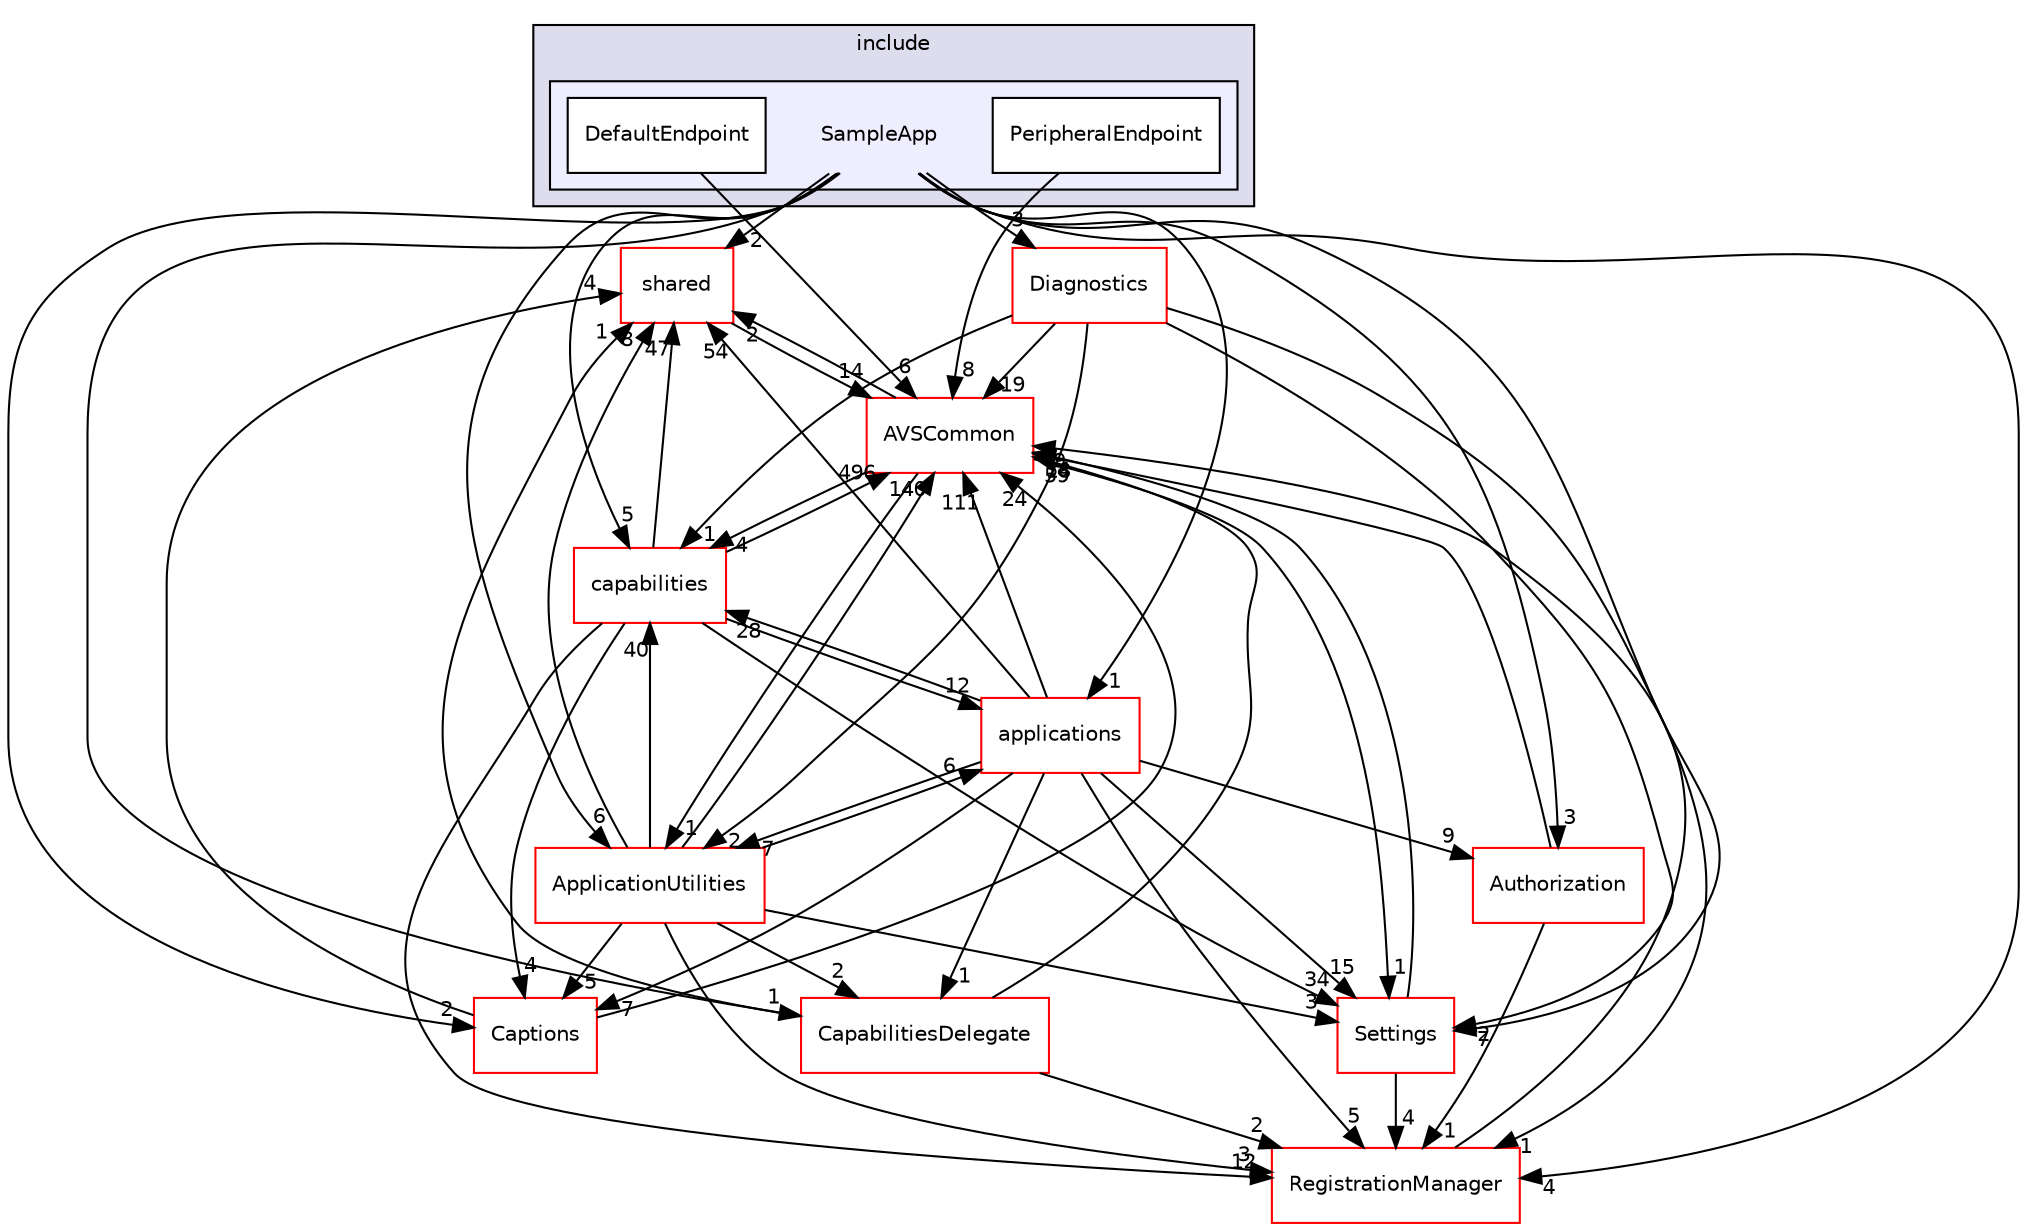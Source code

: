 digraph "/workplace/avs-device-sdk/SampleApp/include/SampleApp" {
  compound=true
  node [ fontsize="10", fontname="Helvetica"];
  edge [ labelfontsize="10", labelfontname="Helvetica"];
  subgraph clusterdir_db613c36c14f3946188c6043fb421073 {
    graph [ bgcolor="#ddddee", pencolor="black", label="include" fontname="Helvetica", fontsize="10", URL="dir_db613c36c14f3946188c6043fb421073.html"]
  subgraph clusterdir_830f5381c57e8a6474fdf7a7193759cc {
    graph [ bgcolor="#eeeeff", pencolor="black", label="" URL="dir_830f5381c57e8a6474fdf7a7193759cc.html"];
    dir_830f5381c57e8a6474fdf7a7193759cc [shape=plaintext label="SampleApp"];
    dir_496e1a317ec2a98f3d1fbdab06943a09 [shape=box label="DefaultEndpoint" color="black" fillcolor="white" style="filled" URL="dir_496e1a317ec2a98f3d1fbdab06943a09.html"];
    dir_5114f5bd76da1ef248c2d1bf87127c13 [shape=box label="PeripheralEndpoint" color="black" fillcolor="white" style="filled" URL="dir_5114f5bd76da1ef248c2d1bf87127c13.html"];
  }
  }
  dir_9982052f7ce695d12571567315b2fafa [shape=box label="shared" fillcolor="white" style="filled" color="red" URL="dir_9982052f7ce695d12571567315b2fafa.html"];
  dir_748b5abbb33df61eda67007924a1a0cb [shape=box label="ApplicationUtilities" fillcolor="white" style="filled" color="red" URL="dir_748b5abbb33df61eda67007924a1a0cb.html"];
  dir_335e938d2c12c5a13717c0a8a9316e75 [shape=box label="Diagnostics" fillcolor="white" style="filled" color="red" URL="dir_335e938d2c12c5a13717c0a8a9316e75.html"];
  dir_a6e4fee11f07c3b70486e88fe92cbbdc [shape=box label="applications" fillcolor="white" style="filled" color="red" URL="dir_a6e4fee11f07c3b70486e88fe92cbbdc.html"];
  dir_de0e77330fd0ab33359e90b501923c8e [shape=box label="Captions" fillcolor="white" style="filled" color="red" URL="dir_de0e77330fd0ab33359e90b501923c8e.html"];
  dir_cb95416188067ed3b93365313f46b1cf [shape=box label="Authorization" fillcolor="white" style="filled" color="red" URL="dir_cb95416188067ed3b93365313f46b1cf.html"];
  dir_8ae0dd75af039a94f4269584fb8eef13 [shape=box label="Settings" fillcolor="white" style="filled" color="red" URL="dir_8ae0dd75af039a94f4269584fb8eef13.html"];
  dir_13e65effb2bde530b17b3d5eefcd0266 [shape=box label="AVSCommon" fillcolor="white" style="filled" color="red" URL="dir_13e65effb2bde530b17b3d5eefcd0266.html"];
  dir_b14333b5607b47fe7356eaa790107bd3 [shape=box label="RegistrationManager" fillcolor="white" style="filled" color="red" URL="dir_b14333b5607b47fe7356eaa790107bd3.html"];
  dir_55f1e16e469d547c636a522dac21b8a1 [shape=box label="capabilities" fillcolor="white" style="filled" color="red" URL="dir_55f1e16e469d547c636a522dac21b8a1.html"];
  dir_924a657fe36215a0159270de1b610651 [shape=box label="CapabilitiesDelegate" fillcolor="white" style="filled" color="red" URL="dir_924a657fe36215a0159270de1b610651.html"];
  dir_9982052f7ce695d12571567315b2fafa->dir_13e65effb2bde530b17b3d5eefcd0266 [headlabel="14", labeldistance=1.5 headhref="dir_000549_000017.html"];
  dir_830f5381c57e8a6474fdf7a7193759cc->dir_9982052f7ce695d12571567315b2fafa [headlabel="2", labeldistance=1.5 headhref="dir_000103_000549.html"];
  dir_830f5381c57e8a6474fdf7a7193759cc->dir_748b5abbb33df61eda67007924a1a0cb [headlabel="6", labeldistance=1.5 headhref="dir_000103_000097.html"];
  dir_830f5381c57e8a6474fdf7a7193759cc->dir_335e938d2c12c5a13717c0a8a9316e75 [headlabel="3", labeldistance=1.5 headhref="dir_000103_000450.html"];
  dir_830f5381c57e8a6474fdf7a7193759cc->dir_a6e4fee11f07c3b70486e88fe92cbbdc [headlabel="1", labeldistance=1.5 headhref="dir_000103_000028.html"];
  dir_830f5381c57e8a6474fdf7a7193759cc->dir_de0e77330fd0ab33359e90b501923c8e [headlabel="2", labeldistance=1.5 headhref="dir_000103_000400.html"];
  dir_830f5381c57e8a6474fdf7a7193759cc->dir_cb95416188067ed3b93365313f46b1cf [headlabel="3", labeldistance=1.5 headhref="dir_000103_000529.html"];
  dir_830f5381c57e8a6474fdf7a7193759cc->dir_8ae0dd75af039a94f4269584fb8eef13 [headlabel="7", labeldistance=1.5 headhref="dir_000103_000539.html"];
  dir_830f5381c57e8a6474fdf7a7193759cc->dir_b14333b5607b47fe7356eaa790107bd3 [headlabel="4", labeldistance=1.5 headhref="dir_000103_000524.html"];
  dir_830f5381c57e8a6474fdf7a7193759cc->dir_55f1e16e469d547c636a522dac21b8a1 [headlabel="5", labeldistance=1.5 headhref="dir_000103_000133.html"];
  dir_830f5381c57e8a6474fdf7a7193759cc->dir_924a657fe36215a0159270de1b610651 [headlabel="1", labeldistance=1.5 headhref="dir_000103_000009.html"];
  dir_748b5abbb33df61eda67007924a1a0cb->dir_9982052f7ce695d12571567315b2fafa [headlabel="8", labeldistance=1.5 headhref="dir_000097_000549.html"];
  dir_748b5abbb33df61eda67007924a1a0cb->dir_a6e4fee11f07c3b70486e88fe92cbbdc [headlabel="6", labeldistance=1.5 headhref="dir_000097_000028.html"];
  dir_748b5abbb33df61eda67007924a1a0cb->dir_de0e77330fd0ab33359e90b501923c8e [headlabel="5", labeldistance=1.5 headhref="dir_000097_000400.html"];
  dir_748b5abbb33df61eda67007924a1a0cb->dir_8ae0dd75af039a94f4269584fb8eef13 [headlabel="3", labeldistance=1.5 headhref="dir_000097_000539.html"];
  dir_748b5abbb33df61eda67007924a1a0cb->dir_13e65effb2bde530b17b3d5eefcd0266 [headlabel="140", labeldistance=1.5 headhref="dir_000097_000017.html"];
  dir_748b5abbb33df61eda67007924a1a0cb->dir_b14333b5607b47fe7356eaa790107bd3 [headlabel="3", labeldistance=1.5 headhref="dir_000097_000524.html"];
  dir_748b5abbb33df61eda67007924a1a0cb->dir_55f1e16e469d547c636a522dac21b8a1 [headlabel="40", labeldistance=1.5 headhref="dir_000097_000133.html"];
  dir_748b5abbb33df61eda67007924a1a0cb->dir_924a657fe36215a0159270de1b610651 [headlabel="2", labeldistance=1.5 headhref="dir_000097_000009.html"];
  dir_335e938d2c12c5a13717c0a8a9316e75->dir_748b5abbb33df61eda67007924a1a0cb [headlabel="2", labeldistance=1.5 headhref="dir_000450_000097.html"];
  dir_335e938d2c12c5a13717c0a8a9316e75->dir_8ae0dd75af039a94f4269584fb8eef13 [headlabel="2", labeldistance=1.5 headhref="dir_000450_000539.html"];
  dir_335e938d2c12c5a13717c0a8a9316e75->dir_13e65effb2bde530b17b3d5eefcd0266 [headlabel="19", labeldistance=1.5 headhref="dir_000450_000017.html"];
  dir_335e938d2c12c5a13717c0a8a9316e75->dir_b14333b5607b47fe7356eaa790107bd3 [headlabel="1", labeldistance=1.5 headhref="dir_000450_000524.html"];
  dir_335e938d2c12c5a13717c0a8a9316e75->dir_55f1e16e469d547c636a522dac21b8a1 [headlabel="1", labeldistance=1.5 headhref="dir_000450_000133.html"];
  dir_a6e4fee11f07c3b70486e88fe92cbbdc->dir_9982052f7ce695d12571567315b2fafa [headlabel="54", labeldistance=1.5 headhref="dir_000028_000549.html"];
  dir_a6e4fee11f07c3b70486e88fe92cbbdc->dir_748b5abbb33df61eda67007924a1a0cb [headlabel="7", labeldistance=1.5 headhref="dir_000028_000097.html"];
  dir_a6e4fee11f07c3b70486e88fe92cbbdc->dir_de0e77330fd0ab33359e90b501923c8e [headlabel="7", labeldistance=1.5 headhref="dir_000028_000400.html"];
  dir_a6e4fee11f07c3b70486e88fe92cbbdc->dir_cb95416188067ed3b93365313f46b1cf [headlabel="9", labeldistance=1.5 headhref="dir_000028_000529.html"];
  dir_a6e4fee11f07c3b70486e88fe92cbbdc->dir_8ae0dd75af039a94f4269584fb8eef13 [headlabel="15", labeldistance=1.5 headhref="dir_000028_000539.html"];
  dir_a6e4fee11f07c3b70486e88fe92cbbdc->dir_13e65effb2bde530b17b3d5eefcd0266 [headlabel="111", labeldistance=1.5 headhref="dir_000028_000017.html"];
  dir_a6e4fee11f07c3b70486e88fe92cbbdc->dir_b14333b5607b47fe7356eaa790107bd3 [headlabel="5", labeldistance=1.5 headhref="dir_000028_000524.html"];
  dir_a6e4fee11f07c3b70486e88fe92cbbdc->dir_55f1e16e469d547c636a522dac21b8a1 [headlabel="28", labeldistance=1.5 headhref="dir_000028_000133.html"];
  dir_a6e4fee11f07c3b70486e88fe92cbbdc->dir_924a657fe36215a0159270de1b610651 [headlabel="1", labeldistance=1.5 headhref="dir_000028_000009.html"];
  dir_5114f5bd76da1ef248c2d1bf87127c13->dir_13e65effb2bde530b17b3d5eefcd0266 [headlabel="8", labeldistance=1.5 headhref="dir_000535_000017.html"];
  dir_496e1a317ec2a98f3d1fbdab06943a09->dir_13e65effb2bde530b17b3d5eefcd0266 [headlabel="6", labeldistance=1.5 headhref="dir_000534_000017.html"];
  dir_de0e77330fd0ab33359e90b501923c8e->dir_9982052f7ce695d12571567315b2fafa [headlabel="4", labeldistance=1.5 headhref="dir_000400_000549.html"];
  dir_de0e77330fd0ab33359e90b501923c8e->dir_13e65effb2bde530b17b3d5eefcd0266 [headlabel="24", labeldistance=1.5 headhref="dir_000400_000017.html"];
  dir_cb95416188067ed3b93365313f46b1cf->dir_13e65effb2bde530b17b3d5eefcd0266 [headlabel="18", labeldistance=1.5 headhref="dir_000529_000017.html"];
  dir_cb95416188067ed3b93365313f46b1cf->dir_b14333b5607b47fe7356eaa790107bd3 [headlabel="1", labeldistance=1.5 headhref="dir_000529_000524.html"];
  dir_8ae0dd75af039a94f4269584fb8eef13->dir_13e65effb2bde530b17b3d5eefcd0266 [headlabel="54", labeldistance=1.5 headhref="dir_000539_000017.html"];
  dir_8ae0dd75af039a94f4269584fb8eef13->dir_b14333b5607b47fe7356eaa790107bd3 [headlabel="4", labeldistance=1.5 headhref="dir_000539_000524.html"];
  dir_13e65effb2bde530b17b3d5eefcd0266->dir_9982052f7ce695d12571567315b2fafa [headlabel="2", labeldistance=1.5 headhref="dir_000017_000549.html"];
  dir_13e65effb2bde530b17b3d5eefcd0266->dir_748b5abbb33df61eda67007924a1a0cb [headlabel="1", labeldistance=1.5 headhref="dir_000017_000097.html"];
  dir_13e65effb2bde530b17b3d5eefcd0266->dir_8ae0dd75af039a94f4269584fb8eef13 [headlabel="1", labeldistance=1.5 headhref="dir_000017_000539.html"];
  dir_13e65effb2bde530b17b3d5eefcd0266->dir_55f1e16e469d547c636a522dac21b8a1 [headlabel="4", labeldistance=1.5 headhref="dir_000017_000133.html"];
  dir_b14333b5607b47fe7356eaa790107bd3->dir_13e65effb2bde530b17b3d5eefcd0266 [headlabel="9", labeldistance=1.5 headhref="dir_000524_000017.html"];
  dir_55f1e16e469d547c636a522dac21b8a1->dir_9982052f7ce695d12571567315b2fafa [headlabel="47", labeldistance=1.5 headhref="dir_000133_000549.html"];
  dir_55f1e16e469d547c636a522dac21b8a1->dir_a6e4fee11f07c3b70486e88fe92cbbdc [headlabel="12", labeldistance=1.5 headhref="dir_000133_000028.html"];
  dir_55f1e16e469d547c636a522dac21b8a1->dir_de0e77330fd0ab33359e90b501923c8e [headlabel="4", labeldistance=1.5 headhref="dir_000133_000400.html"];
  dir_55f1e16e469d547c636a522dac21b8a1->dir_8ae0dd75af039a94f4269584fb8eef13 [headlabel="34", labeldistance=1.5 headhref="dir_000133_000539.html"];
  dir_55f1e16e469d547c636a522dac21b8a1->dir_13e65effb2bde530b17b3d5eefcd0266 [headlabel="496", labeldistance=1.5 headhref="dir_000133_000017.html"];
  dir_55f1e16e469d547c636a522dac21b8a1->dir_b14333b5607b47fe7356eaa790107bd3 [headlabel="12", labeldistance=1.5 headhref="dir_000133_000524.html"];
  dir_924a657fe36215a0159270de1b610651->dir_9982052f7ce695d12571567315b2fafa [headlabel="1", labeldistance=1.5 headhref="dir_000009_000549.html"];
  dir_924a657fe36215a0159270de1b610651->dir_13e65effb2bde530b17b3d5eefcd0266 [headlabel="59", labeldistance=1.5 headhref="dir_000009_000017.html"];
  dir_924a657fe36215a0159270de1b610651->dir_b14333b5607b47fe7356eaa790107bd3 [headlabel="2", labeldistance=1.5 headhref="dir_000009_000524.html"];
}
